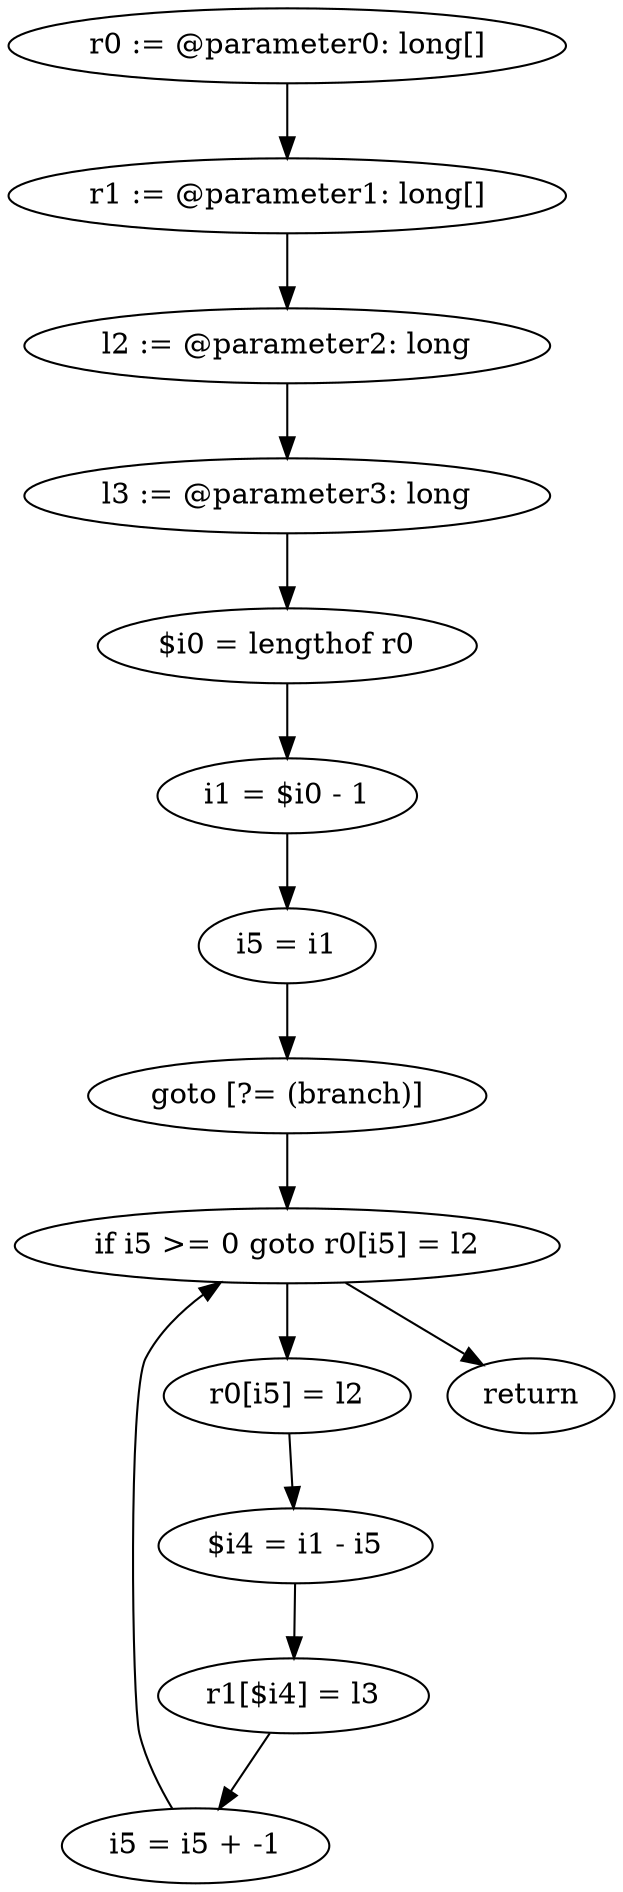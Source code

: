 digraph "unitGraph" {
    "r0 := @parameter0: long[]"
    "r1 := @parameter1: long[]"
    "l2 := @parameter2: long"
    "l3 := @parameter3: long"
    "$i0 = lengthof r0"
    "i1 = $i0 - 1"
    "i5 = i1"
    "goto [?= (branch)]"
    "r0[i5] = l2"
    "$i4 = i1 - i5"
    "r1[$i4] = l3"
    "i5 = i5 + -1"
    "if i5 >= 0 goto r0[i5] = l2"
    "return"
    "r0 := @parameter0: long[]"->"r1 := @parameter1: long[]";
    "r1 := @parameter1: long[]"->"l2 := @parameter2: long";
    "l2 := @parameter2: long"->"l3 := @parameter3: long";
    "l3 := @parameter3: long"->"$i0 = lengthof r0";
    "$i0 = lengthof r0"->"i1 = $i0 - 1";
    "i1 = $i0 - 1"->"i5 = i1";
    "i5 = i1"->"goto [?= (branch)]";
    "goto [?= (branch)]"->"if i5 >= 0 goto r0[i5] = l2";
    "r0[i5] = l2"->"$i4 = i1 - i5";
    "$i4 = i1 - i5"->"r1[$i4] = l3";
    "r1[$i4] = l3"->"i5 = i5 + -1";
    "i5 = i5 + -1"->"if i5 >= 0 goto r0[i5] = l2";
    "if i5 >= 0 goto r0[i5] = l2"->"return";
    "if i5 >= 0 goto r0[i5] = l2"->"r0[i5] = l2";
}
